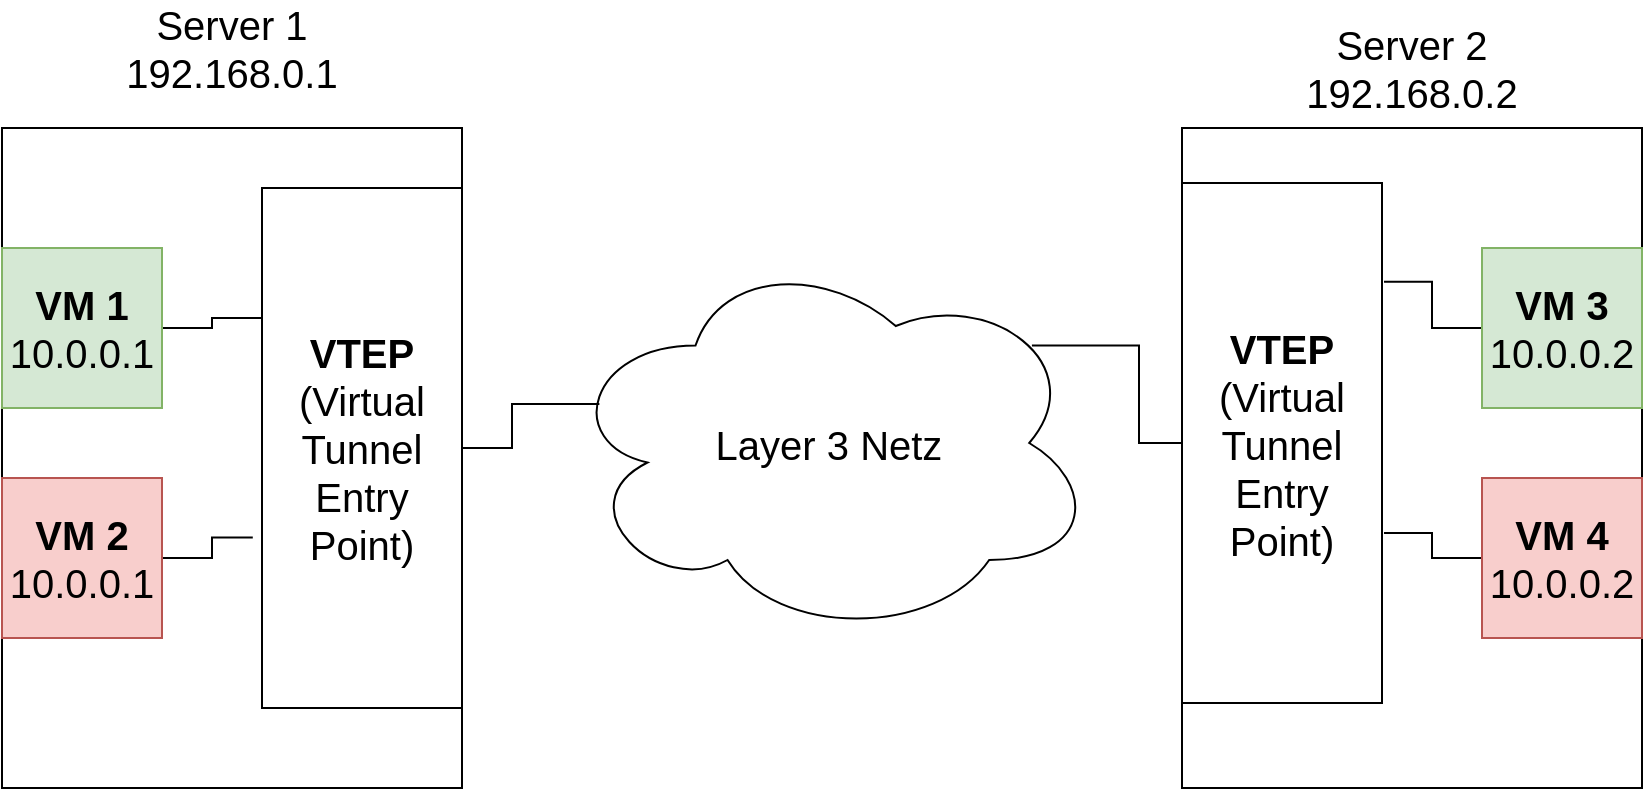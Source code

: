 <mxfile version="10.6.7" type="device"><diagram id="PGtA5zjRGPG1PsaCtGPo" name="Page-1"><mxGraphModel dx="1607" dy="872" grid="1" gridSize="10" guides="1" tooltips="1" connect="1" arrows="1" fold="1" page="1" pageScale="1" pageWidth="827" pageHeight="1169" math="0" shadow="0"><root><mxCell id="0"/><mxCell id="1" parent="0"/><mxCell id="k74kQlgcfQZbZsOEXoBv-1" value="" style="rounded=0;whiteSpace=wrap;html=1;" vertex="1" parent="1"><mxGeometry y="160" width="230" height="330" as="geometry"/></mxCell><mxCell id="k74kQlgcfQZbZsOEXoBv-4" value="" style="rounded=0;whiteSpace=wrap;html=1;" vertex="1" parent="1"><mxGeometry x="590" y="160" width="230" height="330" as="geometry"/></mxCell><mxCell id="k74kQlgcfQZbZsOEXoBv-7" value="&lt;font style=&quot;font-size: 20px&quot;&gt;Server 1&lt;br&gt;192.168.0.1&lt;br&gt;&lt;/font&gt;" style="text;html=1;strokeColor=none;fillColor=none;align=center;verticalAlign=middle;whiteSpace=wrap;rounded=0;" vertex="1" parent="1"><mxGeometry x="35" y="110" width="160" height="20" as="geometry"/></mxCell><mxCell id="k74kQlgcfQZbZsOEXoBv-8" value="&lt;font style=&quot;font-size: 20px&quot;&gt;Server 2&lt;br&gt;192.168.0.2&lt;br&gt;&lt;/font&gt;" style="text;html=1;strokeColor=none;fillColor=none;align=center;verticalAlign=middle;whiteSpace=wrap;rounded=0;" vertex="1" parent="1"><mxGeometry x="625" y="120" width="160" height="20" as="geometry"/></mxCell><mxCell id="k74kQlgcfQZbZsOEXoBv-9" value="&lt;font style=&quot;font-size: 20px&quot;&gt;Layer 3 Netz&lt;/font&gt;" style="ellipse;shape=cloud;whiteSpace=wrap;html=1;" vertex="1" parent="1"><mxGeometry x="280" y="220" width="267" height="195" as="geometry"/></mxCell><mxCell id="k74kQlgcfQZbZsOEXoBv-20" style="edgeStyle=orthogonalEdgeStyle;rounded=0;orthogonalLoop=1;jettySize=auto;html=1;exitX=1;exitY=0.5;exitDx=0;exitDy=0;entryX=0.07;entryY=0.4;entryDx=0;entryDy=0;entryPerimeter=0;endArrow=none;endFill=0;" edge="1" parent="1" source="k74kQlgcfQZbZsOEXoBv-10" target="k74kQlgcfQZbZsOEXoBv-9"><mxGeometry relative="1" as="geometry"/></mxCell><mxCell id="k74kQlgcfQZbZsOEXoBv-10" value="&lt;font style=&quot;font-size: 20px&quot;&gt;&lt;b&gt;VTEP&lt;/b&gt;&lt;br&gt;(Virtual Tunnel Entry Point)&lt;/font&gt;&lt;br&gt;" style="rounded=0;whiteSpace=wrap;html=1;" vertex="1" parent="1"><mxGeometry x="130" y="190" width="100" height="260" as="geometry"/></mxCell><mxCell id="k74kQlgcfQZbZsOEXoBv-21" style="edgeStyle=orthogonalEdgeStyle;rounded=0;orthogonalLoop=1;jettySize=auto;html=1;exitX=0;exitY=0.5;exitDx=0;exitDy=0;entryX=0.88;entryY=0.25;entryDx=0;entryDy=0;entryPerimeter=0;endArrow=none;endFill=0;" edge="1" parent="1" source="k74kQlgcfQZbZsOEXoBv-11" target="k74kQlgcfQZbZsOEXoBv-9"><mxGeometry relative="1" as="geometry"/></mxCell><mxCell id="k74kQlgcfQZbZsOEXoBv-11" value="&lt;font style=&quot;font-size: 20px&quot;&gt;&lt;b&gt;VTEP&lt;/b&gt;&lt;br&gt;(Virtual Tunnel Entry Point)&lt;/font&gt;&lt;br&gt;" style="rounded=0;whiteSpace=wrap;html=1;" vertex="1" parent="1"><mxGeometry x="590" y="187.5" width="100" height="260" as="geometry"/></mxCell><mxCell id="k74kQlgcfQZbZsOEXoBv-16" style="edgeStyle=orthogonalEdgeStyle;rounded=0;orthogonalLoop=1;jettySize=auto;html=1;exitX=1;exitY=0.5;exitDx=0;exitDy=0;entryX=0;entryY=0.25;entryDx=0;entryDy=0;endArrow=none;endFill=0;" edge="1" parent="1" source="k74kQlgcfQZbZsOEXoBv-12" target="k74kQlgcfQZbZsOEXoBv-10"><mxGeometry relative="1" as="geometry"/></mxCell><mxCell id="k74kQlgcfQZbZsOEXoBv-12" value="&lt;font style=&quot;font-size: 20px&quot;&gt;&lt;b&gt;VM 1&lt;/b&gt;&lt;br&gt;10.0.0.1&lt;/font&gt;&lt;br&gt;" style="whiteSpace=wrap;html=1;aspect=fixed;fillColor=#d5e8d4;strokeColor=#82b366;" vertex="1" parent="1"><mxGeometry y="220" width="80" height="80" as="geometry"/></mxCell><mxCell id="k74kQlgcfQZbZsOEXoBv-17" style="edgeStyle=orthogonalEdgeStyle;rounded=0;orthogonalLoop=1;jettySize=auto;html=1;exitX=1;exitY=0.5;exitDx=0;exitDy=0;entryX=-0.046;entryY=0.672;entryDx=0;entryDy=0;entryPerimeter=0;endArrow=none;endFill=0;" edge="1" parent="1" source="k74kQlgcfQZbZsOEXoBv-13" target="k74kQlgcfQZbZsOEXoBv-10"><mxGeometry relative="1" as="geometry"/></mxCell><mxCell id="k74kQlgcfQZbZsOEXoBv-13" value="&lt;font style=&quot;font-size: 20px&quot;&gt;&lt;b&gt;VM 2&lt;/b&gt;&lt;br&gt;10.0.0.1&lt;/font&gt;&lt;br&gt;" style="whiteSpace=wrap;html=1;aspect=fixed;fillColor=#f8cecc;strokeColor=#b85450;" vertex="1" parent="1"><mxGeometry y="335" width="80" height="80" as="geometry"/></mxCell><mxCell id="k74kQlgcfQZbZsOEXoBv-19" style="edgeStyle=orthogonalEdgeStyle;rounded=0;orthogonalLoop=1;jettySize=auto;html=1;exitX=0;exitY=0.5;exitDx=0;exitDy=0;entryX=1.01;entryY=0.19;entryDx=0;entryDy=0;entryPerimeter=0;endArrow=none;endFill=0;" edge="1" parent="1" source="k74kQlgcfQZbZsOEXoBv-14" target="k74kQlgcfQZbZsOEXoBv-11"><mxGeometry relative="1" as="geometry"/></mxCell><mxCell id="k74kQlgcfQZbZsOEXoBv-14" value="&lt;font style=&quot;font-size: 20px&quot;&gt;&lt;b&gt;VM 3&lt;/b&gt;&lt;br&gt;10.0.0.2&lt;/font&gt;&lt;br&gt;" style="whiteSpace=wrap;html=1;aspect=fixed;fillColor=#d5e8d4;strokeColor=#82b366;" vertex="1" parent="1"><mxGeometry x="740" y="220" width="80" height="80" as="geometry"/></mxCell><mxCell id="k74kQlgcfQZbZsOEXoBv-18" style="edgeStyle=orthogonalEdgeStyle;rounded=0;orthogonalLoop=1;jettySize=auto;html=1;exitX=0;exitY=0.5;exitDx=0;exitDy=0;entryX=1.01;entryY=0.673;entryDx=0;entryDy=0;entryPerimeter=0;endArrow=none;endFill=0;" edge="1" parent="1" source="k74kQlgcfQZbZsOEXoBv-15" target="k74kQlgcfQZbZsOEXoBv-11"><mxGeometry relative="1" as="geometry"/></mxCell><mxCell id="k74kQlgcfQZbZsOEXoBv-15" value="&lt;font style=&quot;font-size: 20px&quot;&gt;&lt;b&gt;VM 4&lt;/b&gt;&lt;br&gt;10.0.0.2&lt;/font&gt;&lt;br&gt;" style="whiteSpace=wrap;html=1;aspect=fixed;fillColor=#f8cecc;strokeColor=#b85450;" vertex="1" parent="1"><mxGeometry x="740" y="335" width="80" height="80" as="geometry"/></mxCell></root></mxGraphModel></diagram></mxfile>